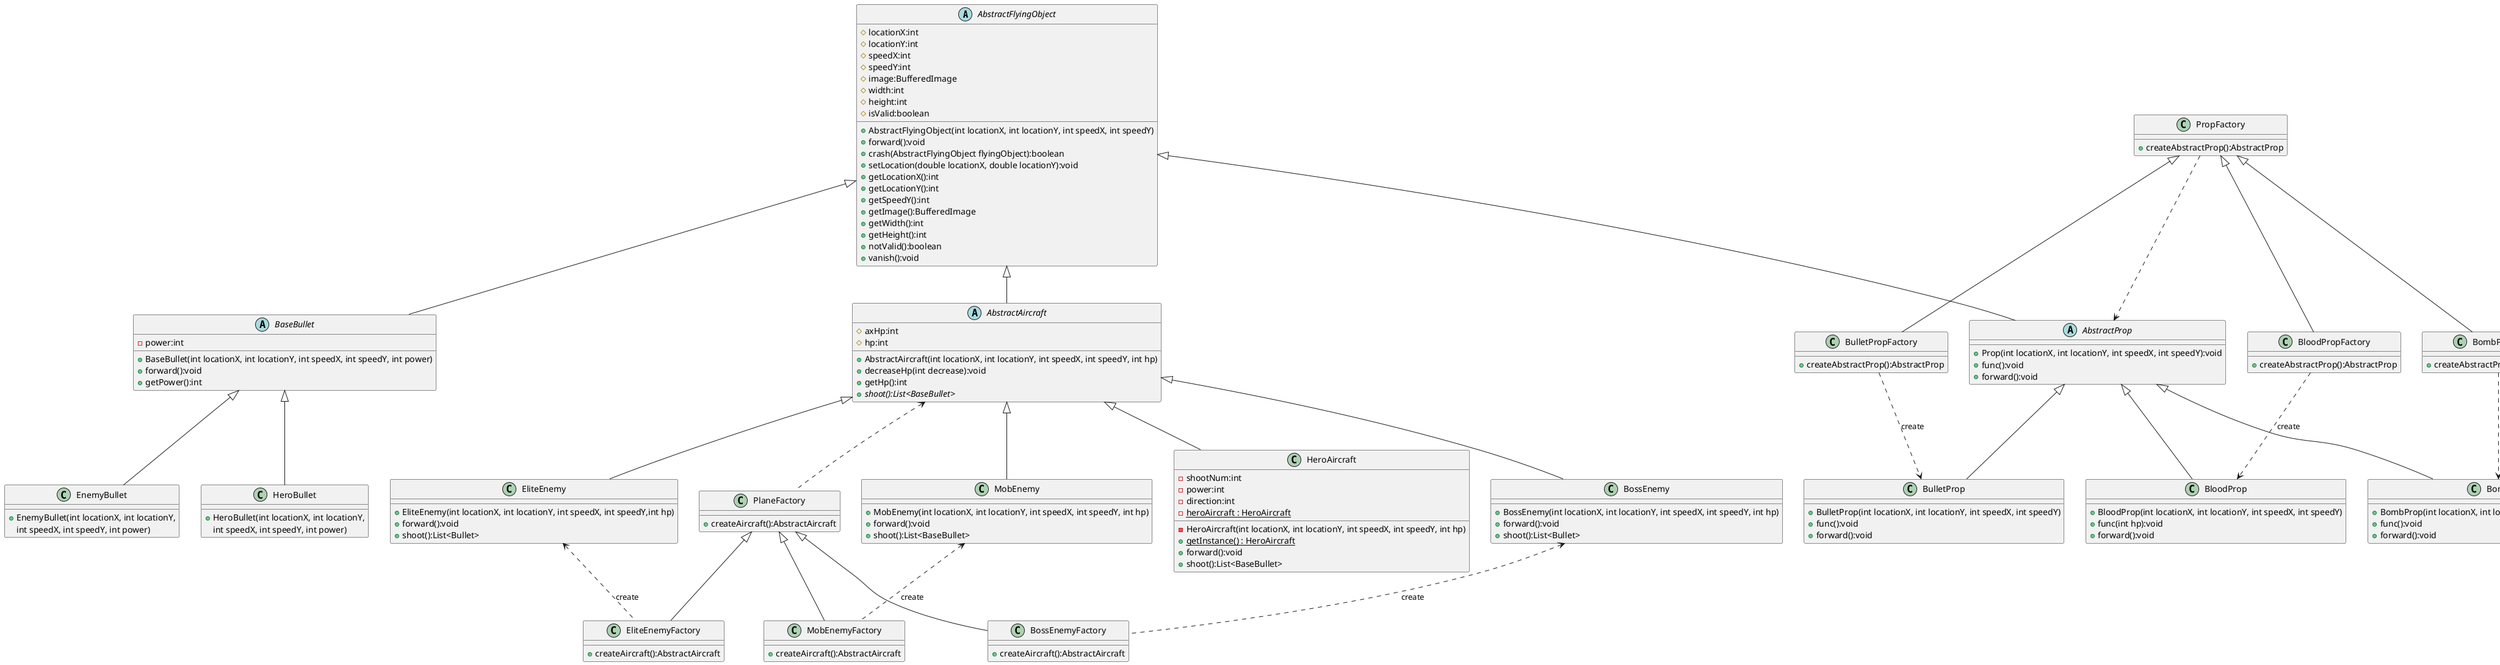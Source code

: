 @startuml
'https://plantuml.com/class-diagram

abstract class AbstractFlyingObject
{
    # locationX:int
    # locationY:int
    # speedX:int
    # speedY:int
    # image:BufferedImage
    # width:int
    # height:int
    # isValid:boolean

    + AbstractFlyingObject(int locationX, int locationY, int speedX, int speedY)
    + forward():void
    + crash(AbstractFlyingObject flyingObject):boolean
    + setLocation(double locationX, double locationY):void
    + getLocationX():int
    + getLocationY():int
    + getSpeedY():int
    + getImage():BufferedImage
    + getWidth():int
    + getHeight():int
    + notValid():boolean
    + vanish():void
}
abstract class AbstractAircraft
{
	# axHp:int
    # hp:int
    + AbstractAircraft(int locationX, int locationY, int speedX, int speedY, int hp)
    + decreaseHp(int decrease):void
    + getHp():int
    + {abstract} shoot():List<BaseBullet>
 }

abstract class BaseBullet
{
    - power:int
    + BaseBullet(int locationX, int locationY, int speedX, int speedY, int power)
    + forward():void
	+ getPower():int
}

abstract class AbstractProp{
    +Prop(int locationX, int locationY, int speedX, int speedY):void
    +func():void
    +forward():void
}

AbstractFlyingObject <|-- AbstractAircraft
AbstractFlyingObject <|-- BaseBullet
AbstractFlyingObject <|-- AbstractProp

AbstractAircraft <|-- HeroAircraft
AbstractAircraft <|-- MobEnemy
AbstractAircraft <|-- EliteEnemy
AbstractAircraft <|-- BossEnemy

BaseBullet <|-- HeroBullet
BaseBullet <|-- EnemyBullet

AbstractProp <|--BloodProp
AbstractProp <|--BombProp
AbstractProp <|--BulletProp

abstract class PlaneFactory
class MobEnemyFactory
class EliteEnemyFactory
class BossEnemyFactory

PlaneFactory <|-- MobEnemyFactory
PlaneFactory <|-- EliteEnemyFactory
PlaneFactory <|-- BossEnemyFactory
AbstractAircraft <.. PlaneFactory

MobEnemy <.. MobEnemyFactory : create
EliteEnemy <.. EliteEnemyFactory : create
BossEnemy <.. BossEnemyFactory : create

class PropFactory
class BloodPropFactory
class BombPropFactory
class BulletPropFactory

PropFactory <|-- BloodPropFactory
PropFactory <|-- BombPropFactory
PropFactory <|-- BulletPropFactory

PropFactory ..> AbstractProp
BloodPropFactory ..> BloodProp : create
BombPropFactory ..> BombProp : create
BulletPropFactory ..> BulletProp : create

class HeroAircraft {
    - shootNum:int
    - power:int
    - direction:int
    {static} - heroAircraft : HeroAircraft
    - HeroAircraft(int locationX, int locationY, int speedX, int speedY, int hp)
    {static} + getInstance() : HeroAircraft
    + forward():void
    + shoot():List<BaseBullet>
}

class MobEnemy {
    + MobEnemy(int locationX, int locationY, int speedX, int speedY, int hp)
    + forward():void
    + shoot():List<BaseBullet>
}

class EliteEnemy{
    +EliteEnemy(int locationX, int locationY, int speedX, int speedY,int hp)
    +forward():void
    +shoot():List<Bullet>
}

class BossEnemy{
    +BossEnemy(int locationX, int locationY, int speedX, int speedY, int hp)
    +forward():void
    +shoot():List<Bullet>
}

class HeroBullet {
    + HeroBullet(int locationX, int locationY,
     int speedX, int speedY, int power)
}

class EnemyBullet {
    + EnemyBullet(int locationX, int locationY,
     int speedX, int speedY, int power)
}

class BloodProp{
    +BloodProp(int locationX, int locationY, int speedX, int speedY)
    +func(int hp):void
    +forward():void
}

class BombProp{
    +BombProp(int locationX, int locationY, int speedX, int speedY)
    +func():void
    +forward():void
}

class BulletProp{
    +BulletProp(int locationX, int locationY, int speedX, int speedY)
    +func():void
    +forward():void
}

class PlaneFactory{
    +createAircraft():AbstractAircraft
}

class MobEnemyFactory{
    +createAircraft():AbstractAircraft
}
class EliteEnemyFactory{
    +createAircraft():AbstractAircraft
}
class BossEnemyFactory{
    +createAircraft():AbstractAircraft
}

class PropFactory{
    +createAbstractProp():AbstractProp
}

class BloodPropFactory{
    +createAbstractProp():AbstractProp
}
class BombPropFactory{
    +createAbstractProp():AbstractProp
}
class BulletPropFactory{
    +createAbstractProp():AbstractProp
}

@enduml